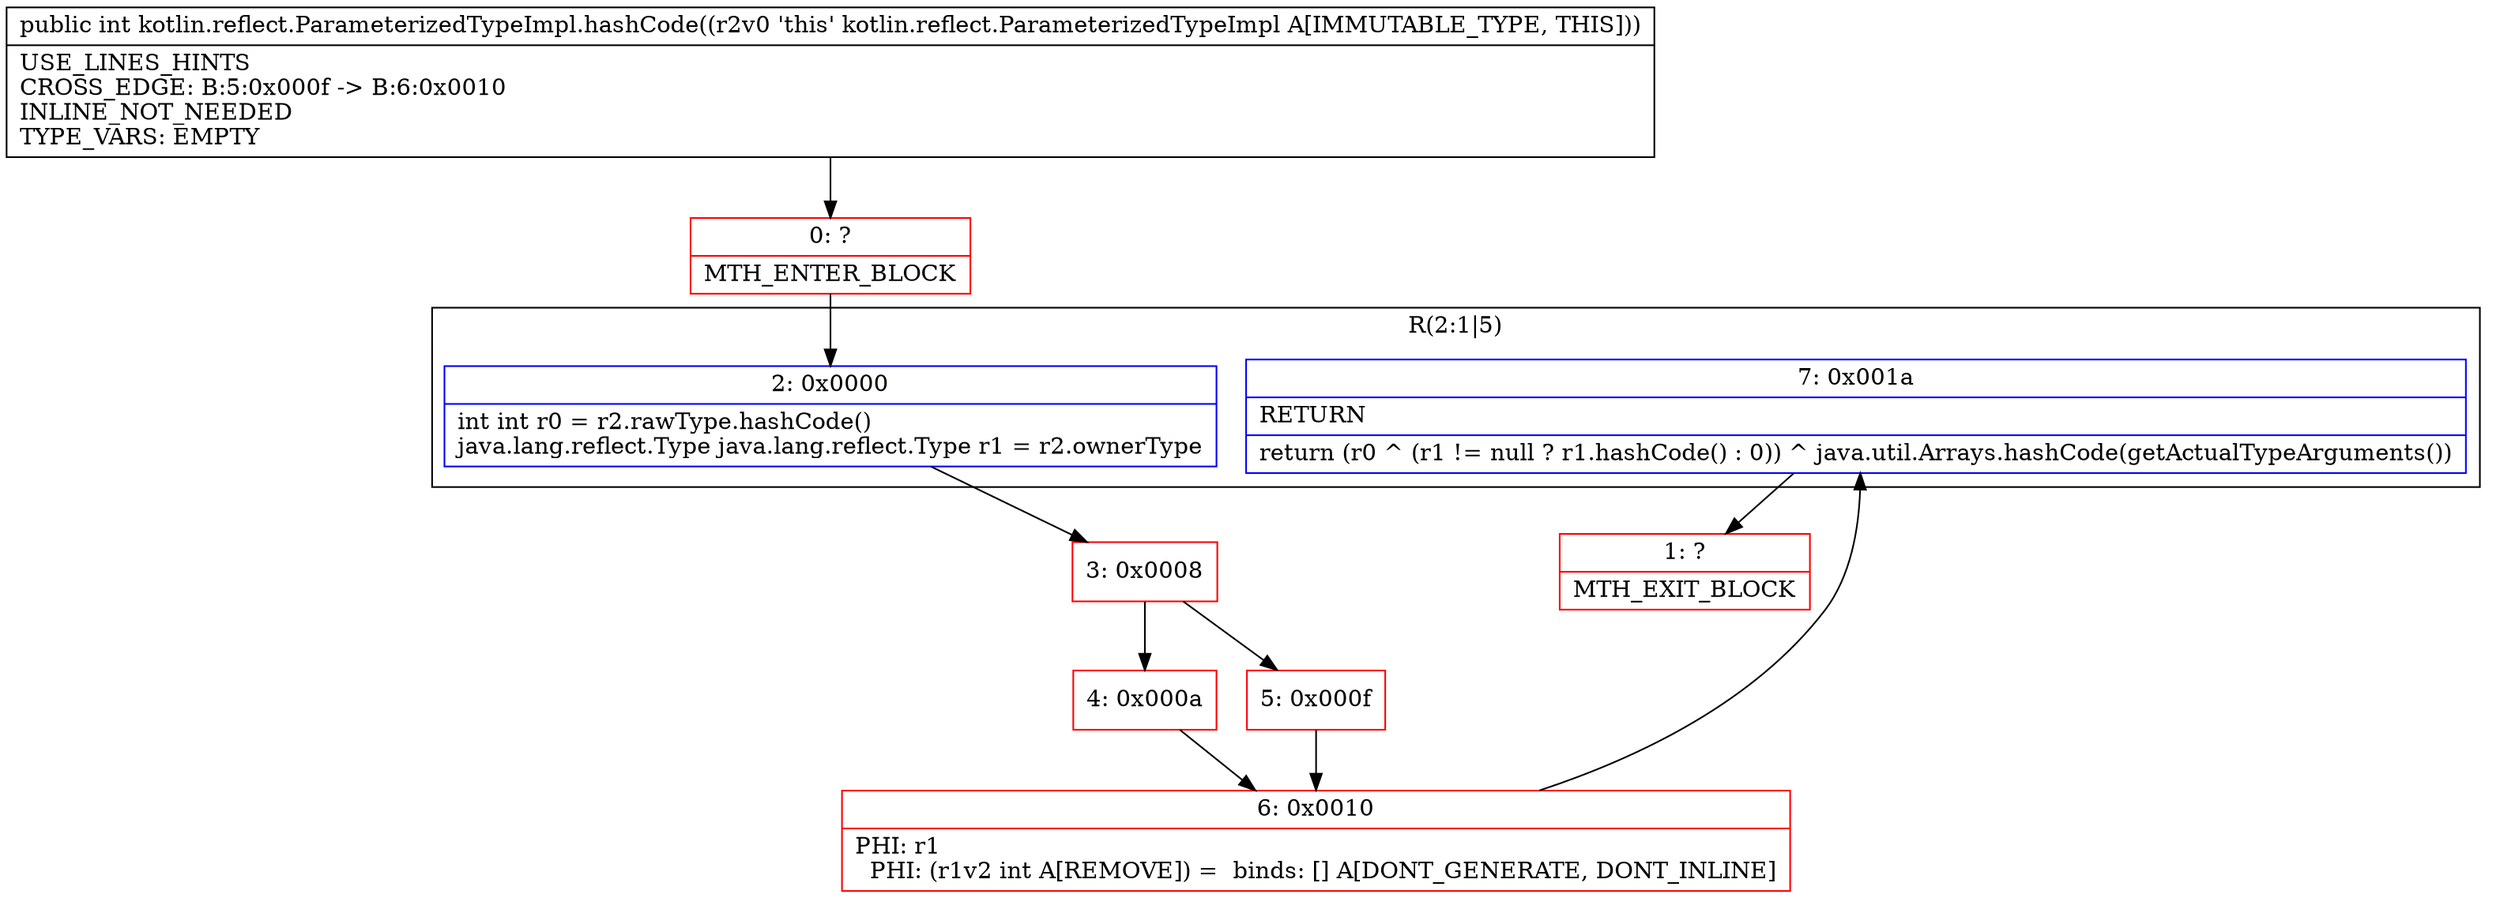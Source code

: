 digraph "CFG forkotlin.reflect.ParameterizedTypeImpl.hashCode()I" {
subgraph cluster_Region_2084153693 {
label = "R(2:1|5)";
node [shape=record,color=blue];
Node_2 [shape=record,label="{2\:\ 0x0000|int int r0 = r2.rawType.hashCode()\ljava.lang.reflect.Type java.lang.reflect.Type r1 = r2.ownerType\l}"];
Node_7 [shape=record,label="{7\:\ 0x001a|RETURN\l|return (r0 ^ (r1 != null ? r1.hashCode() : 0)) ^ java.util.Arrays.hashCode(getActualTypeArguments())\l}"];
}
Node_0 [shape=record,color=red,label="{0\:\ ?|MTH_ENTER_BLOCK\l}"];
Node_3 [shape=record,color=red,label="{3\:\ 0x0008}"];
Node_4 [shape=record,color=red,label="{4\:\ 0x000a}"];
Node_6 [shape=record,color=red,label="{6\:\ 0x0010|PHI: r1 \l  PHI: (r1v2 int A[REMOVE]) =  binds: [] A[DONT_GENERATE, DONT_INLINE]\l}"];
Node_1 [shape=record,color=red,label="{1\:\ ?|MTH_EXIT_BLOCK\l}"];
Node_5 [shape=record,color=red,label="{5\:\ 0x000f}"];
MethodNode[shape=record,label="{public int kotlin.reflect.ParameterizedTypeImpl.hashCode((r2v0 'this' kotlin.reflect.ParameterizedTypeImpl A[IMMUTABLE_TYPE, THIS]))  | USE_LINES_HINTS\lCROSS_EDGE: B:5:0x000f \-\> B:6:0x0010\lINLINE_NOT_NEEDED\lTYPE_VARS: EMPTY\l}"];
MethodNode -> Node_0;Node_2 -> Node_3;
Node_7 -> Node_1;
Node_0 -> Node_2;
Node_3 -> Node_4;
Node_3 -> Node_5;
Node_4 -> Node_6;
Node_6 -> Node_7;
Node_5 -> Node_6;
}

